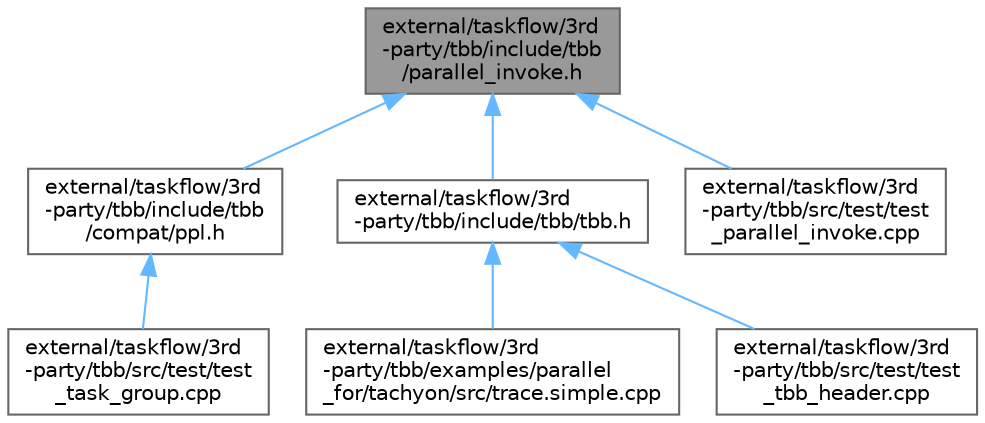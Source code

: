 digraph "external/taskflow/3rd-party/tbb/include/tbb/parallel_invoke.h"
{
 // LATEX_PDF_SIZE
  bgcolor="transparent";
  edge [fontname=Helvetica,fontsize=10,labelfontname=Helvetica,labelfontsize=10];
  node [fontname=Helvetica,fontsize=10,shape=box,height=0.2,width=0.4];
  Node1 [id="Node000001",label="external/taskflow/3rd\l-party/tbb/include/tbb\l/parallel_invoke.h",height=0.2,width=0.4,color="gray40", fillcolor="grey60", style="filled", fontcolor="black",tooltip=" "];
  Node1 -> Node2 [id="edge1_Node000001_Node000002",dir="back",color="steelblue1",style="solid",tooltip=" "];
  Node2 [id="Node000002",label="external/taskflow/3rd\l-party/tbb/include/tbb\l/compat/ppl.h",height=0.2,width=0.4,color="grey40", fillcolor="white", style="filled",URL="$ppl_8h.html",tooltip=" "];
  Node2 -> Node3 [id="edge2_Node000002_Node000003",dir="back",color="steelblue1",style="solid",tooltip=" "];
  Node3 [id="Node000003",label="external/taskflow/3rd\l-party/tbb/src/test/test\l_task_group.cpp",height=0.2,width=0.4,color="grey40", fillcolor="white", style="filled",URL="$test__task__group_8cpp.html",tooltip=" "];
  Node1 -> Node4 [id="edge3_Node000001_Node000004",dir="back",color="steelblue1",style="solid",tooltip=" "];
  Node4 [id="Node000004",label="external/taskflow/3rd\l-party/tbb/include/tbb/tbb.h",height=0.2,width=0.4,color="grey40", fillcolor="white", style="filled",URL="$tbb_8h.html",tooltip=" "];
  Node4 -> Node5 [id="edge4_Node000004_Node000005",dir="back",color="steelblue1",style="solid",tooltip=" "];
  Node5 [id="Node000005",label="external/taskflow/3rd\l-party/tbb/examples/parallel\l_for/tachyon/src/trace.simple.cpp",height=0.2,width=0.4,color="grey40", fillcolor="white", style="filled",URL="$trace_8simple_8cpp.html",tooltip=" "];
  Node4 -> Node6 [id="edge5_Node000004_Node000006",dir="back",color="steelblue1",style="solid",tooltip=" "];
  Node6 [id="Node000006",label="external/taskflow/3rd\l-party/tbb/src/test/test\l_tbb_header.cpp",height=0.2,width=0.4,color="grey40", fillcolor="white", style="filled",URL="$test__tbb__header_8cpp.html",tooltip=" "];
  Node1 -> Node7 [id="edge6_Node000001_Node000007",dir="back",color="steelblue1",style="solid",tooltip=" "];
  Node7 [id="Node000007",label="external/taskflow/3rd\l-party/tbb/src/test/test\l_parallel_invoke.cpp",height=0.2,width=0.4,color="grey40", fillcolor="white", style="filled",URL="$test__parallel__invoke_8cpp.html",tooltip=" "];
}
